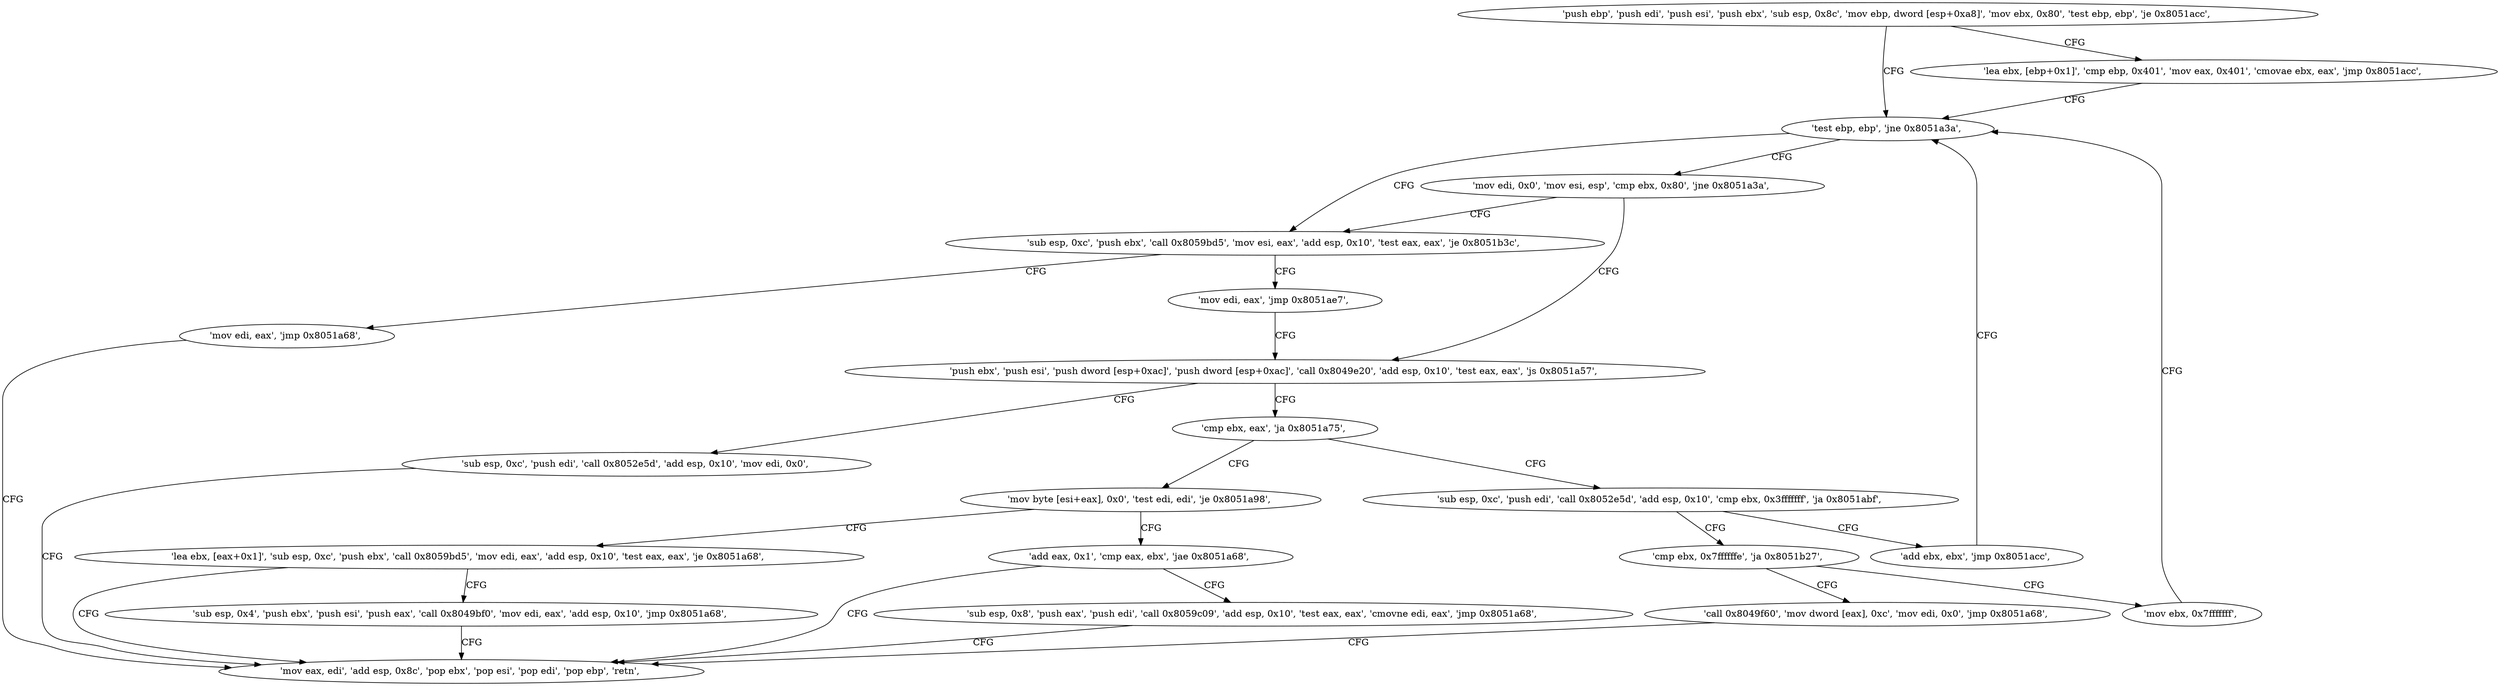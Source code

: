 digraph "func" {
"134552070" [label = "'push ebp', 'push edi', 'push esi', 'push ebx', 'sub esp, 0x8c', 'mov ebp, dword [esp+0xa8]', 'mov ebx, 0x80', 'test ebp, ebp', 'je 0x8051acc', " ]
"134552268" [label = "'test ebp, ebp', 'jne 0x8051a3a', " ]
"134552100" [label = "'lea ebx, [ebp+0x1]', 'cmp ebp, 0x401', 'mov eax, 0x401', 'cmovae ebx, eax', 'jmp 0x8051acc', " ]
"134552122" [label = "'sub esp, 0xc', 'push ebx', 'call 0x8059bd5', 'mov esi, eax', 'add esp, 0x10', 'test eax, eax', 'je 0x8051b3c', " ]
"134552276" [label = "'mov edi, 0x0', 'mov esi, esp', 'cmp ebx, 0x80', 'jne 0x8051a3a', " ]
"134552380" [label = "'mov edi, eax', 'jmp 0x8051a68', " ]
"134552144" [label = "'mov edi, eax', 'jmp 0x8051ae7', " ]
"134552295" [label = "'push ebx', 'push esi', 'push dword [esp+0xac]', 'push dword [esp+0xac]', 'call 0x8049e20', 'add esp, 0x10', 'test eax, eax', 'js 0x8051a57', " ]
"134552168" [label = "'mov eax, edi', 'add esp, 0x8c', 'pop ebx', 'pop esi', 'pop edi', 'pop ebp', 'retn', " ]
"134552151" [label = "'sub esp, 0xc', 'push edi', 'call 0x8052e5d', 'add esp, 0x10', 'mov edi, 0x0', " ]
"134552327" [label = "'cmp ebx, eax', 'ja 0x8051a75', " ]
"134552181" [label = "'mov byte [esi+eax], 0x0', 'test edi, edi', 'je 0x8051a98', " ]
"134552335" [label = "'sub esp, 0xc', 'push edi', 'call 0x8052e5d', 'add esp, 0x10', 'cmp ebx, 0x3fffffff', 'ja 0x8051abf', " ]
"134552216" [label = "'lea ebx, [eax+0x1]', 'sub esp, 0xc', 'push ebx', 'call 0x8059bd5', 'mov edi, eax', 'add esp, 0x10', 'test eax, eax', 'je 0x8051a68', " ]
"134552189" [label = "'add eax, 0x1', 'cmp eax, ebx', 'jae 0x8051a68', " ]
"134552255" [label = "'cmp ebx, 0x7ffffffe', 'ja 0x8051b27', " ]
"134552355" [label = "'add ebx, ebx', 'jmp 0x8051acc', " ]
"134552237" [label = "'sub esp, 0x4', 'push ebx', 'push esi', 'push eax', 'call 0x8049bf0', 'mov edi, eax', 'add esp, 0x10', 'jmp 0x8051a68', " ]
"134552196" [label = "'sub esp, 0x8', 'push eax', 'push edi', 'call 0x8059c09', 'add esp, 0x10', 'test eax, eax', 'cmovne edi, eax', 'jmp 0x8051a68', " ]
"134552359" [label = "'call 0x8049f60', 'mov dword [eax], 0xc', 'mov edi, 0x0', 'jmp 0x8051a68', " ]
"134552263" [label = "'mov ebx, 0x7fffffff', " ]
"134552070" -> "134552268" [ label = "CFG" ]
"134552070" -> "134552100" [ label = "CFG" ]
"134552268" -> "134552122" [ label = "CFG" ]
"134552268" -> "134552276" [ label = "CFG" ]
"134552100" -> "134552268" [ label = "CFG" ]
"134552122" -> "134552380" [ label = "CFG" ]
"134552122" -> "134552144" [ label = "CFG" ]
"134552276" -> "134552122" [ label = "CFG" ]
"134552276" -> "134552295" [ label = "CFG" ]
"134552380" -> "134552168" [ label = "CFG" ]
"134552144" -> "134552295" [ label = "CFG" ]
"134552295" -> "134552151" [ label = "CFG" ]
"134552295" -> "134552327" [ label = "CFG" ]
"134552151" -> "134552168" [ label = "CFG" ]
"134552327" -> "134552181" [ label = "CFG" ]
"134552327" -> "134552335" [ label = "CFG" ]
"134552181" -> "134552216" [ label = "CFG" ]
"134552181" -> "134552189" [ label = "CFG" ]
"134552335" -> "134552255" [ label = "CFG" ]
"134552335" -> "134552355" [ label = "CFG" ]
"134552216" -> "134552168" [ label = "CFG" ]
"134552216" -> "134552237" [ label = "CFG" ]
"134552189" -> "134552168" [ label = "CFG" ]
"134552189" -> "134552196" [ label = "CFG" ]
"134552255" -> "134552359" [ label = "CFG" ]
"134552255" -> "134552263" [ label = "CFG" ]
"134552355" -> "134552268" [ label = "CFG" ]
"134552237" -> "134552168" [ label = "CFG" ]
"134552196" -> "134552168" [ label = "CFG" ]
"134552359" -> "134552168" [ label = "CFG" ]
"134552263" -> "134552268" [ label = "CFG" ]
}
